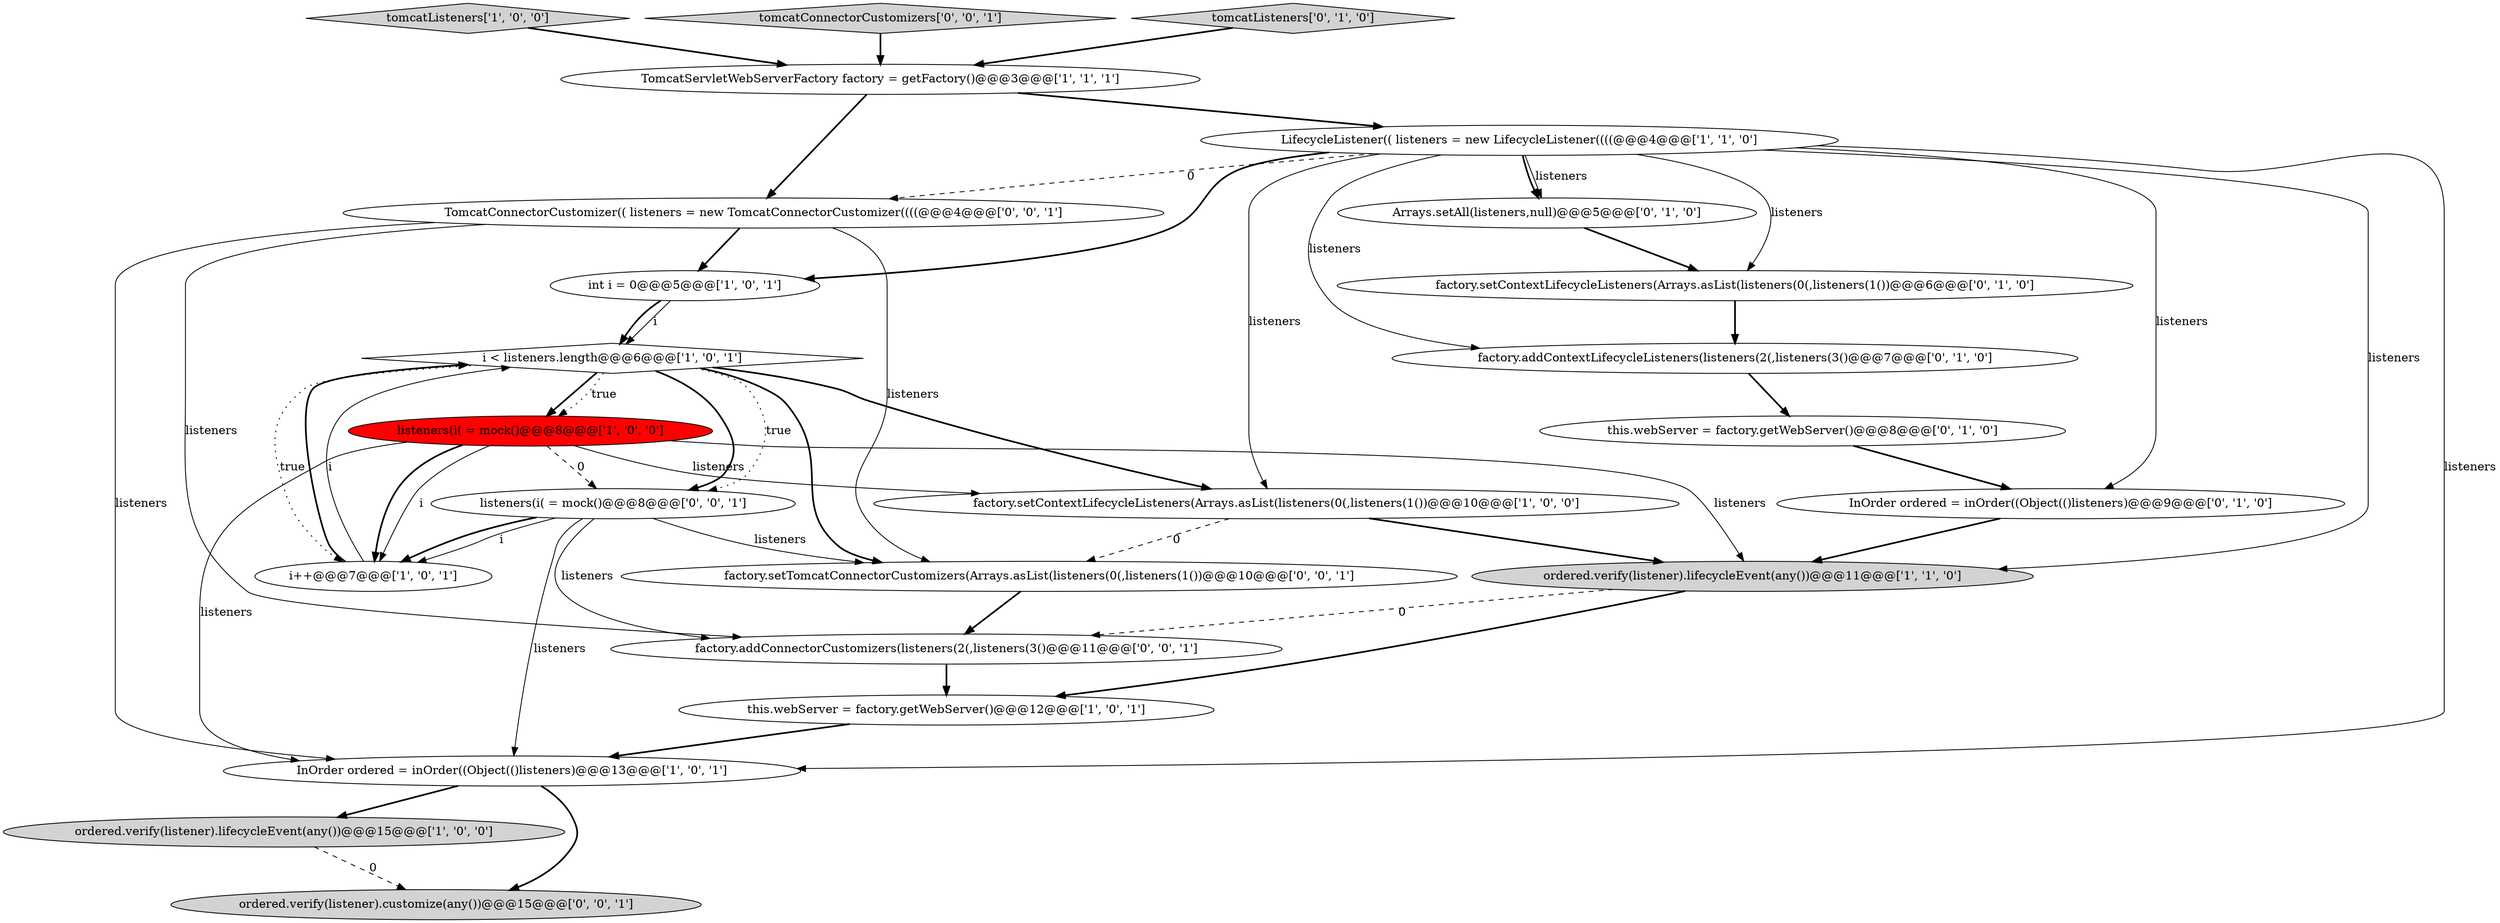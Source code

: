 digraph {
6 [style = filled, label = "ordered.verify(listener).lifecycleEvent(any())@@@15@@@['1', '0', '0']", fillcolor = lightgray, shape = ellipse image = "AAA0AAABBB1BBB"];
2 [style = filled, label = "LifecycleListener(( listeners = new LifecycleListener((((@@@4@@@['1', '1', '0']", fillcolor = white, shape = ellipse image = "AAA0AAABBB1BBB"];
8 [style = filled, label = "tomcatListeners['1', '0', '0']", fillcolor = lightgray, shape = diamond image = "AAA0AAABBB1BBB"];
15 [style = filled, label = "InOrder ordered = inOrder((Object(()listeners)@@@9@@@['0', '1', '0']", fillcolor = white, shape = ellipse image = "AAA0AAABBB2BBB"];
22 [style = filled, label = "factory.setTomcatConnectorCustomizers(Arrays.asList(listeners(0(,listeners(1())@@@10@@@['0', '0', '1']", fillcolor = white, shape = ellipse image = "AAA0AAABBB3BBB"];
23 [style = filled, label = "factory.addConnectorCustomizers(listeners(2(,listeners(3()@@@11@@@['0', '0', '1']", fillcolor = white, shape = ellipse image = "AAA0AAABBB3BBB"];
10 [style = filled, label = "ordered.verify(listener).lifecycleEvent(any())@@@11@@@['1', '1', '0']", fillcolor = lightgray, shape = ellipse image = "AAA0AAABBB1BBB"];
3 [style = filled, label = "i++@@@7@@@['1', '0', '1']", fillcolor = white, shape = ellipse image = "AAA0AAABBB1BBB"];
20 [style = filled, label = "tomcatConnectorCustomizers['0', '0', '1']", fillcolor = lightgray, shape = diamond image = "AAA0AAABBB3BBB"];
12 [style = filled, label = "tomcatListeners['0', '1', '0']", fillcolor = lightgray, shape = diamond image = "AAA0AAABBB2BBB"];
17 [style = filled, label = "factory.setContextLifecycleListeners(Arrays.asList(listeners(0(,listeners(1())@@@6@@@['0', '1', '0']", fillcolor = white, shape = ellipse image = "AAA0AAABBB2BBB"];
21 [style = filled, label = "listeners(i( = mock()@@@8@@@['0', '0', '1']", fillcolor = white, shape = ellipse image = "AAA0AAABBB3BBB"];
19 [style = filled, label = "ordered.verify(listener).customize(any())@@@15@@@['0', '0', '1']", fillcolor = lightgray, shape = ellipse image = "AAA0AAABBB3BBB"];
13 [style = filled, label = "this.webServer = factory.getWebServer()@@@8@@@['0', '1', '0']", fillcolor = white, shape = ellipse image = "AAA0AAABBB2BBB"];
5 [style = filled, label = "int i = 0@@@5@@@['1', '0', '1']", fillcolor = white, shape = ellipse image = "AAA0AAABBB1BBB"];
0 [style = filled, label = "factory.setContextLifecycleListeners(Arrays.asList(listeners(0(,listeners(1())@@@10@@@['1', '0', '0']", fillcolor = white, shape = ellipse image = "AAA0AAABBB1BBB"];
14 [style = filled, label = "factory.addContextLifecycleListeners(listeners(2(,listeners(3()@@@7@@@['0', '1', '0']", fillcolor = white, shape = ellipse image = "AAA0AAABBB2BBB"];
16 [style = filled, label = "Arrays.setAll(listeners,null)@@@5@@@['0', '1', '0']", fillcolor = white, shape = ellipse image = "AAA0AAABBB2BBB"];
7 [style = filled, label = "listeners(i( = mock()@@@8@@@['1', '0', '0']", fillcolor = red, shape = ellipse image = "AAA1AAABBB1BBB"];
11 [style = filled, label = "this.webServer = factory.getWebServer()@@@12@@@['1', '0', '1']", fillcolor = white, shape = ellipse image = "AAA0AAABBB1BBB"];
4 [style = filled, label = "TomcatServletWebServerFactory factory = getFactory()@@@3@@@['1', '1', '1']", fillcolor = white, shape = ellipse image = "AAA0AAABBB1BBB"];
1 [style = filled, label = "InOrder ordered = inOrder((Object(()listeners)@@@13@@@['1', '0', '1']", fillcolor = white, shape = ellipse image = "AAA0AAABBB1BBB"];
18 [style = filled, label = "TomcatConnectorCustomizer(( listeners = new TomcatConnectorCustomizer((((@@@4@@@['0', '0', '1']", fillcolor = white, shape = ellipse image = "AAA0AAABBB3BBB"];
9 [style = filled, label = "i < listeners.length@@@6@@@['1', '0', '1']", fillcolor = white, shape = diamond image = "AAA0AAABBB1BBB"];
9->22 [style = bold, label=""];
15->10 [style = bold, label=""];
7->21 [style = dashed, label="0"];
5->9 [style = solid, label="i"];
7->1 [style = solid, label="listeners"];
9->0 [style = bold, label=""];
5->9 [style = bold, label=""];
7->3 [style = solid, label="i"];
7->0 [style = solid, label="listeners"];
11->1 [style = bold, label=""];
2->15 [style = solid, label="listeners"];
2->0 [style = solid, label="listeners"];
2->1 [style = solid, label="listeners"];
21->23 [style = solid, label="listeners"];
21->22 [style = solid, label="listeners"];
4->18 [style = bold, label=""];
4->2 [style = bold, label=""];
16->17 [style = bold, label=""];
9->21 [style = dotted, label="true"];
9->7 [style = bold, label=""];
21->3 [style = bold, label=""];
18->23 [style = solid, label="listeners"];
18->1 [style = solid, label="listeners"];
22->23 [style = bold, label=""];
0->22 [style = dashed, label="0"];
2->16 [style = solid, label="listeners"];
7->3 [style = bold, label=""];
7->10 [style = solid, label="listeners"];
2->14 [style = solid, label="listeners"];
20->4 [style = bold, label=""];
3->9 [style = bold, label=""];
18->22 [style = solid, label="listeners"];
0->10 [style = bold, label=""];
3->9 [style = solid, label="i"];
1->6 [style = bold, label=""];
12->4 [style = bold, label=""];
17->14 [style = bold, label=""];
2->17 [style = solid, label="listeners"];
18->5 [style = bold, label=""];
2->10 [style = solid, label="listeners"];
6->19 [style = dashed, label="0"];
9->21 [style = bold, label=""];
2->18 [style = dashed, label="0"];
13->15 [style = bold, label=""];
8->4 [style = bold, label=""];
14->13 [style = bold, label=""];
23->11 [style = bold, label=""];
1->19 [style = bold, label=""];
9->7 [style = dotted, label="true"];
21->3 [style = solid, label="i"];
10->23 [style = dashed, label="0"];
9->3 [style = dotted, label="true"];
21->1 [style = solid, label="listeners"];
2->5 [style = bold, label=""];
10->11 [style = bold, label=""];
2->16 [style = bold, label=""];
}
